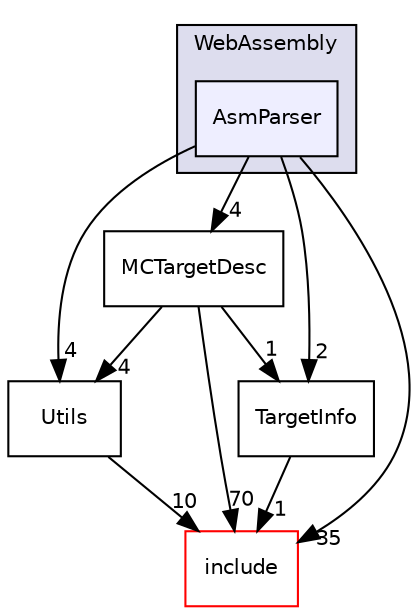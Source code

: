 digraph "lib/Target/WebAssembly/AsmParser" {
  bgcolor=transparent;
  compound=true
  node [ fontsize="10", fontname="Helvetica"];
  edge [ labelfontsize="10", labelfontname="Helvetica"];
  subgraph clusterdir_96ba75976c22f2500bfbc06f8c4c2b70 {
    graph [ bgcolor="#ddddee", pencolor="black", label="WebAssembly" fontname="Helvetica", fontsize="10", URL="dir_96ba75976c22f2500bfbc06f8c4c2b70.html"]
  dir_c14a0b39f8e694e9a00ca3dcf9702481 [shape=box, label="AsmParser", style="filled", fillcolor="#eeeeff", pencolor="black", URL="dir_c14a0b39f8e694e9a00ca3dcf9702481.html"];
  }
  dir_a55190db062d77cf0f3c7dda37a78d5b [shape=box label="MCTargetDesc" URL="dir_a55190db062d77cf0f3c7dda37a78d5b.html"];
  dir_6a7db417a5467ab10a1e212c66abd3bf [shape=box label="Utils" URL="dir_6a7db417a5467ab10a1e212c66abd3bf.html"];
  dir_e98dc5c8bb83d992569c0d03f1dcb04e [shape=box label="TargetInfo" URL="dir_e98dc5c8bb83d992569c0d03f1dcb04e.html"];
  dir_d44c64559bbebec7f509842c48db8b23 [shape=box label="include" color="red" URL="dir_d44c64559bbebec7f509842c48db8b23.html"];
  dir_a55190db062d77cf0f3c7dda37a78d5b->dir_6a7db417a5467ab10a1e212c66abd3bf [headlabel="4", labeldistance=1.5 headhref="dir_000203_000205.html"];
  dir_a55190db062d77cf0f3c7dda37a78d5b->dir_e98dc5c8bb83d992569c0d03f1dcb04e [headlabel="1", labeldistance=1.5 headhref="dir_000203_000204.html"];
  dir_a55190db062d77cf0f3c7dda37a78d5b->dir_d44c64559bbebec7f509842c48db8b23 [headlabel="70", labeldistance=1.5 headhref="dir_000203_000001.html"];
  dir_6a7db417a5467ab10a1e212c66abd3bf->dir_d44c64559bbebec7f509842c48db8b23 [headlabel="10", labeldistance=1.5 headhref="dir_000205_000001.html"];
  dir_e98dc5c8bb83d992569c0d03f1dcb04e->dir_d44c64559bbebec7f509842c48db8b23 [headlabel="1", labeldistance=1.5 headhref="dir_000204_000001.html"];
  dir_c14a0b39f8e694e9a00ca3dcf9702481->dir_a55190db062d77cf0f3c7dda37a78d5b [headlabel="4", labeldistance=1.5 headhref="dir_000201_000203.html"];
  dir_c14a0b39f8e694e9a00ca3dcf9702481->dir_6a7db417a5467ab10a1e212c66abd3bf [headlabel="4", labeldistance=1.5 headhref="dir_000201_000205.html"];
  dir_c14a0b39f8e694e9a00ca3dcf9702481->dir_e98dc5c8bb83d992569c0d03f1dcb04e [headlabel="2", labeldistance=1.5 headhref="dir_000201_000204.html"];
  dir_c14a0b39f8e694e9a00ca3dcf9702481->dir_d44c64559bbebec7f509842c48db8b23 [headlabel="35", labeldistance=1.5 headhref="dir_000201_000001.html"];
}
